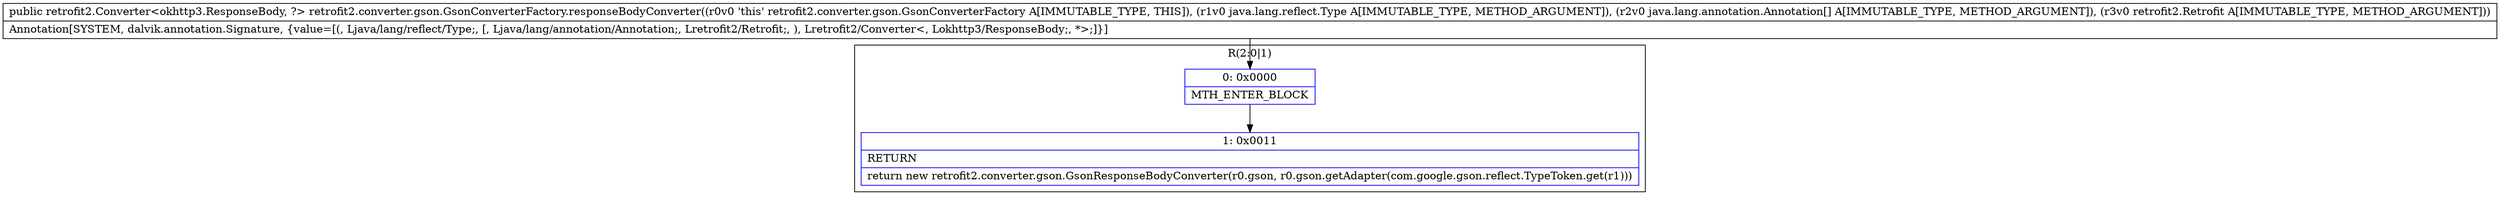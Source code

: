 digraph "CFG forretrofit2.converter.gson.GsonConverterFactory.responseBodyConverter(Ljava\/lang\/reflect\/Type;[Ljava\/lang\/annotation\/Annotation;Lretrofit2\/Retrofit;)Lretrofit2\/Converter;" {
subgraph cluster_Region_1227403966 {
label = "R(2:0|1)";
node [shape=record,color=blue];
Node_0 [shape=record,label="{0\:\ 0x0000|MTH_ENTER_BLOCK\l}"];
Node_1 [shape=record,label="{1\:\ 0x0011|RETURN\l|return new retrofit2.converter.gson.GsonResponseBodyConverter(r0.gson, r0.gson.getAdapter(com.google.gson.reflect.TypeToken.get(r1)))\l}"];
}
MethodNode[shape=record,label="{public retrofit2.Converter\<okhttp3.ResponseBody, ?\> retrofit2.converter.gson.GsonConverterFactory.responseBodyConverter((r0v0 'this' retrofit2.converter.gson.GsonConverterFactory A[IMMUTABLE_TYPE, THIS]), (r1v0 java.lang.reflect.Type A[IMMUTABLE_TYPE, METHOD_ARGUMENT]), (r2v0 java.lang.annotation.Annotation[] A[IMMUTABLE_TYPE, METHOD_ARGUMENT]), (r3v0 retrofit2.Retrofit A[IMMUTABLE_TYPE, METHOD_ARGUMENT]))  | Annotation[SYSTEM, dalvik.annotation.Signature, \{value=[(, Ljava\/lang\/reflect\/Type;, [, Ljava\/lang\/annotation\/Annotation;, Lretrofit2\/Retrofit;, ), Lretrofit2\/Converter\<, Lokhttp3\/ResponseBody;, *\>;]\}]\l}"];
MethodNode -> Node_0;
Node_0 -> Node_1;
}

